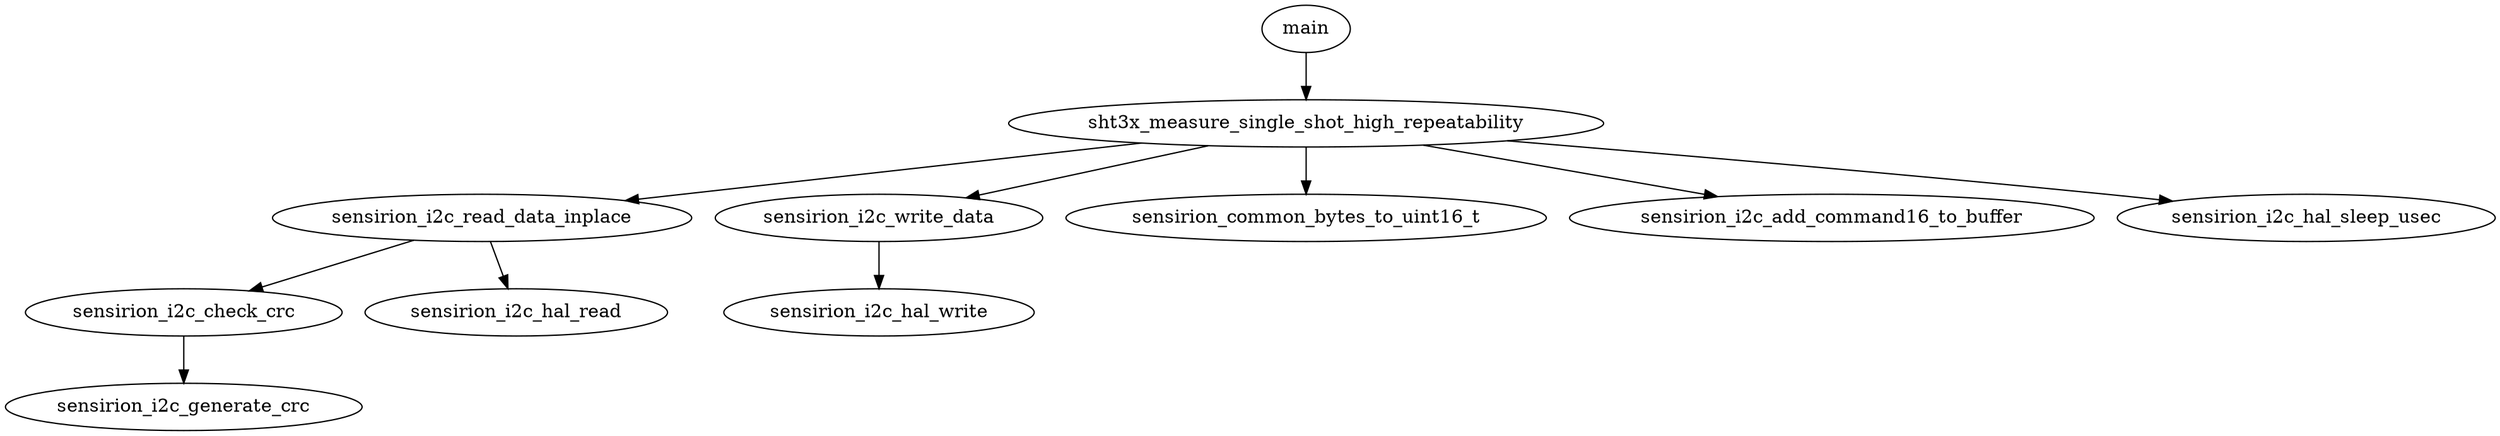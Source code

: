 // subgraph node: main
// subgraph edge: main->sht3x_measure_single_shot_high_repeatability
// subgraph node: sht3x_measure_single_shot_high_repeatability
// subgraph edge: sht3x_measure_single_shot_high_repeatability->sensirion_common_bytes_to_uint16_t
// subgraph node: sensirion_common_bytes_to_uint16_t
// subgraph edge: sht3x_measure_single_shot_high_repeatability->sensirion_i2c_add_command16_to_buffer
// subgraph node: sensirion_i2c_add_command16_to_buffer
// subgraph edge: sht3x_measure_single_shot_high_repeatability->sensirion_i2c_hal_sleep_usec
// subgraph node: sensirion_i2c_hal_sleep_usec
// subgraph edge: sht3x_measure_single_shot_high_repeatability->sensirion_i2c_read_data_inplace
// subgraph node: sensirion_i2c_read_data_inplace
// subgraph edge: sensirion_i2c_read_data_inplace->sensirion_i2c_check_crc
// subgraph node: sensirion_i2c_check_crc
// subgraph edge: sensirion_i2c_check_crc->sensirion_i2c_generate_crc
// subgraph node: sensirion_i2c_generate_crc
// subgraph edge: sensirion_i2c_read_data_inplace->sensirion_i2c_hal_read
// subgraph node: sensirion_i2c_hal_read
// subgraph edge: sht3x_measure_single_shot_high_repeatability->sensirion_i2c_write_data
// subgraph node: sensirion_i2c_write_data
// subgraph edge: sensirion_i2c_write_data->sensirion_i2c_hal_write
// subgraph node: sensirion_i2c_hal_write
digraph gvpr_result {
	main -> sht3x_measure_single_shot_high_repeatability	[style=solid];
	sensirion_i2c_check_crc -> sensirion_i2c_generate_crc	[style=solid];
	sensirion_i2c_read_data_inplace -> sensirion_i2c_check_crc	[style=solid];
	sensirion_i2c_read_data_inplace -> sensirion_i2c_hal_read	[style=solid];
	sensirion_i2c_write_data -> sensirion_i2c_hal_write	[style=solid];
	sht3x_measure_single_shot_high_repeatability -> sensirion_common_bytes_to_uint16_t	[style=solid];
	sht3x_measure_single_shot_high_repeatability -> sensirion_i2c_add_command16_to_buffer	[style=solid];
	sht3x_measure_single_shot_high_repeatability -> sensirion_i2c_hal_sleep_usec	[style=solid];
	sht3x_measure_single_shot_high_repeatability -> sensirion_i2c_read_data_inplace	[style=solid];
	sht3x_measure_single_shot_high_repeatability -> sensirion_i2c_write_data	[style=solid];
}
